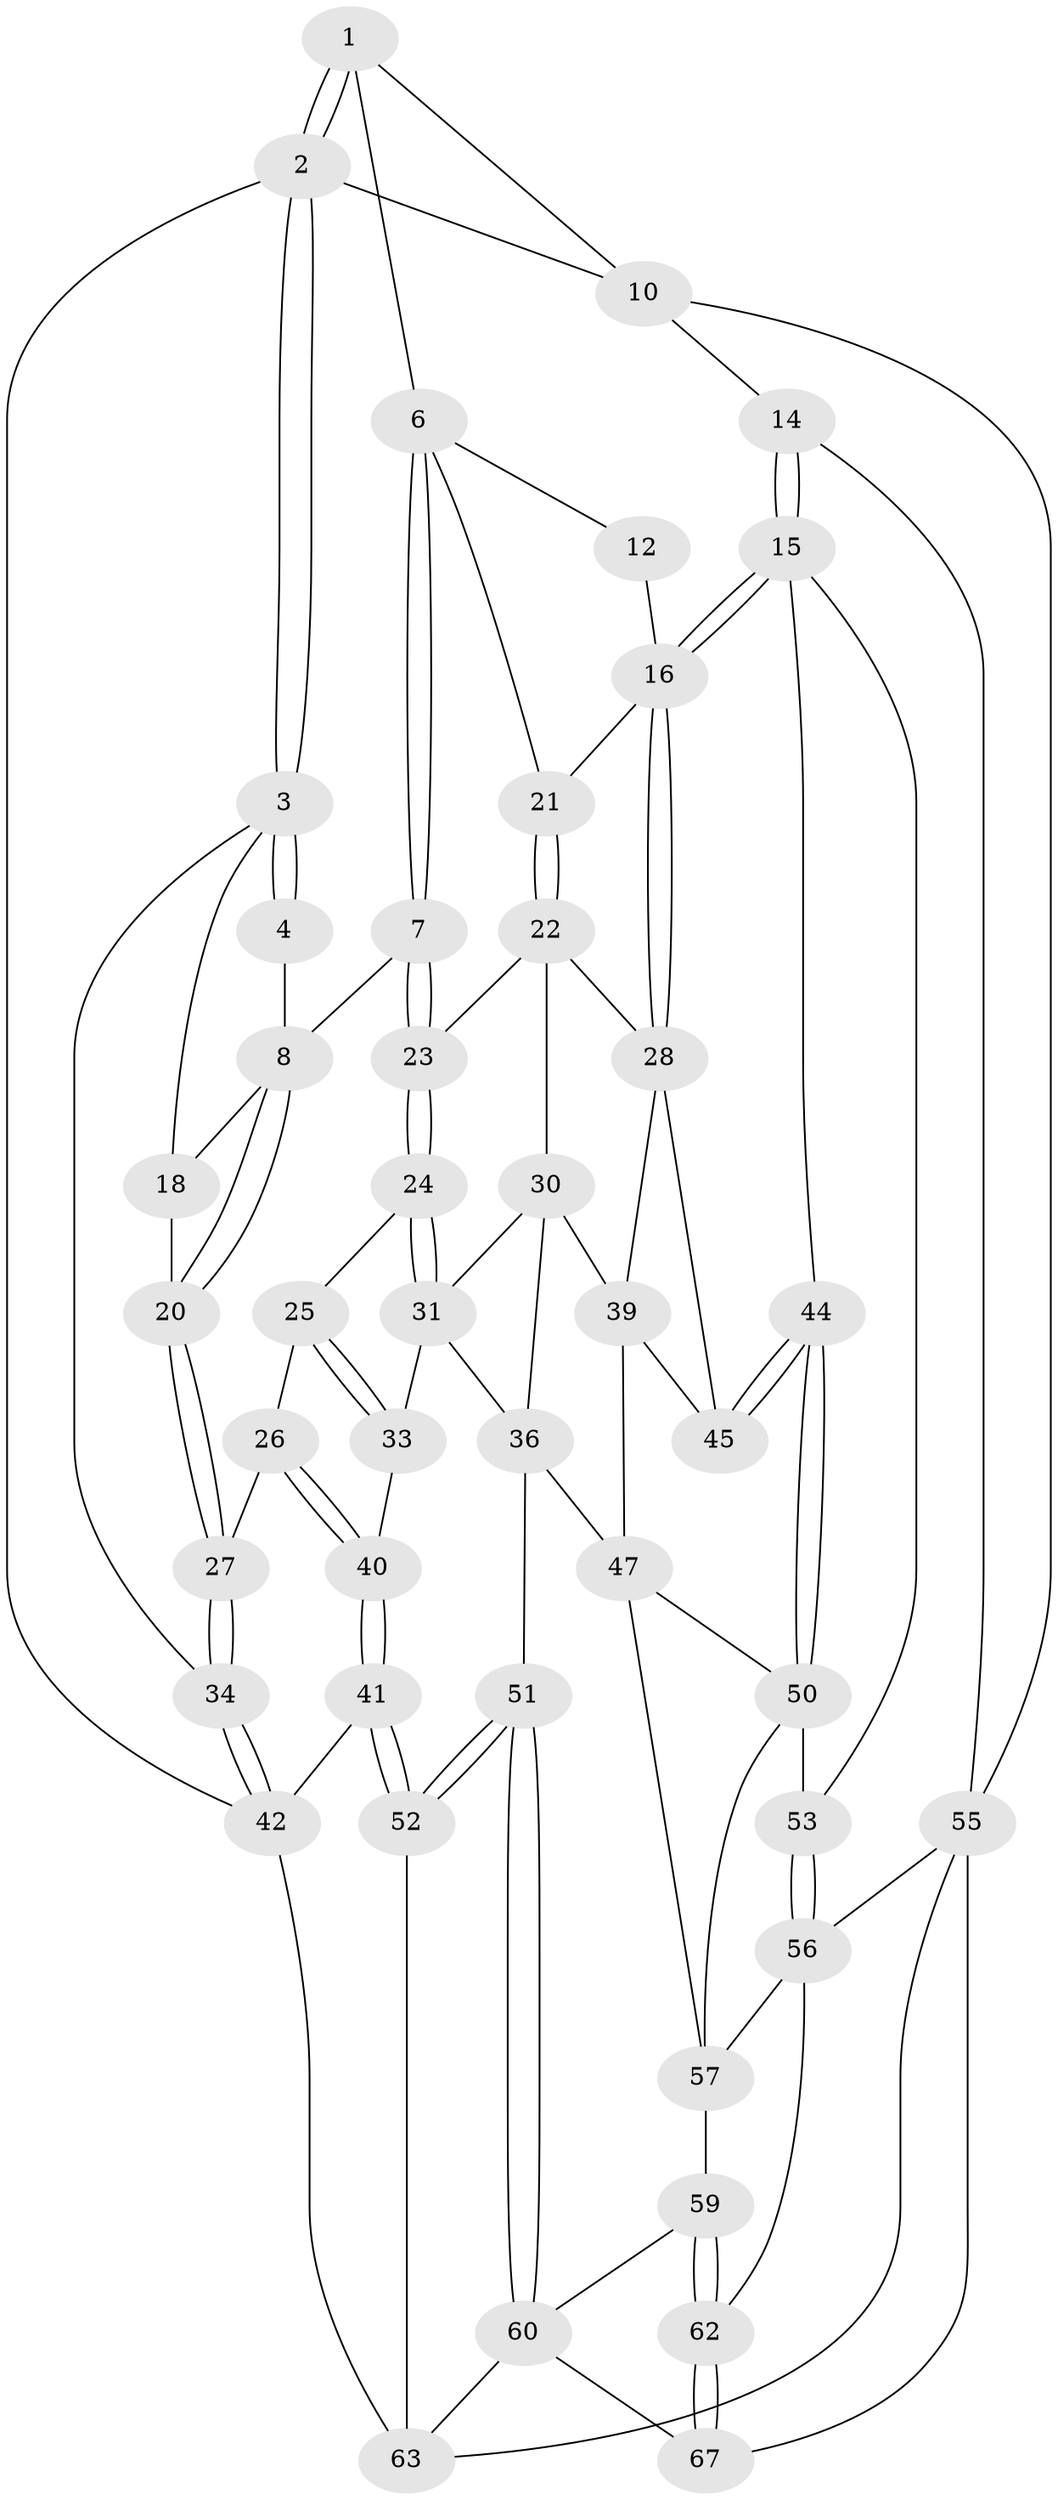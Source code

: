 // Generated by graph-tools (version 1.1) at 2025/24/03/03/25 07:24:31]
// undirected, 46 vertices, 105 edges
graph export_dot {
graph [start="1"]
  node [color=gray90,style=filled];
  1 [pos="+0.21278574383441662+0",super="+5"];
  2 [pos="+0+0"];
  3 [pos="+0+0.12144133169039913",super="+19"];
  4 [pos="+0.1201271869072976+0.0389855750763717"];
  6 [pos="+0.4559631734423758+0.04168388907800633",super="+11"];
  7 [pos="+0.45361000403390606+0.0478141835945879"];
  8 [pos="+0.27623045858707584+0.16046846337580925",super="+9"];
  10 [pos="+0.8955162773788233+0",super="+13"];
  12 [pos="+0.863260260710232+0.06652990004594897"];
  14 [pos="+1+0.39113990038708685"];
  15 [pos="+1+0.391031732859201",super="+43"];
  16 [pos="+1+0.3751521704681057",super="+17"];
  18 [pos="+0.10396420735062603+0.14873489472484472"];
  20 [pos="+0.19404068999182708+0.35859288894717545"];
  21 [pos="+0.7325401388941982+0.21754820894176574"];
  22 [pos="+0.720580936114356+0.3228292782396073",super="+29"];
  23 [pos="+0.4922618658162927+0.2574468787335297"];
  24 [pos="+0.4796987410768668+0.31934826293271557"];
  25 [pos="+0.4143170809897951+0.36990307645369935"];
  26 [pos="+0.19536833914644974+0.3725314506234417"];
  27 [pos="+0.18955844183780718+0.37016560897123185"];
  28 [pos="+0.7792245626981427+0.3936795693703405",super="+38"];
  30 [pos="+0.5513566242875724+0.4159295478473287",super="+35"];
  31 [pos="+0.5373370643305964+0.4073514005819923",super="+32"];
  33 [pos="+0.37295264381573373+0.5562911516240399"];
  34 [pos="+0+0.48149119333914014"];
  36 [pos="+0.5297932464217161+0.6626288095474292",super="+37"];
  39 [pos="+0.6548529815184748+0.49110520488917747",super="+46"];
  40 [pos="+0.3533198379231691+0.5579501916720863"];
  41 [pos="+0.155190884106306+0.6941691412647948"];
  42 [pos="+0+0.5001567327702257",super="+49"];
  44 [pos="+0.7862590293102372+0.5891912598301847"];
  45 [pos="+0.7631440133017575+0.5663369667060639"];
  47 [pos="+0.6370082201746425+0.6557361072203458",super="+48"];
  50 [pos="+0.7616818758919548+0.6769436968491717",super="+54"];
  51 [pos="+0.3341663162527979+0.8497270440375366"];
  52 [pos="+0.1704522776524183+0.7277615281663459"];
  53 [pos="+0.8645700778574186+0.7632843148393379"];
  55 [pos="+1+0.7705064829657937",super="+66"];
  56 [pos="+0.8668890026772977+0.7739092381729055",super="+61"];
  57 [pos="+0.6756704163000841+0.7781855506377617",super="+58"];
  59 [pos="+0.5739277545868178+0.8399887313819119"];
  60 [pos="+0.366236926559799+0.9571706707627531",super="+64"];
  62 [pos="+0.8128981337838271+1"];
  63 [pos="+0.07577437873950695+0.9063770265360814",super="+65"];
  67 [pos="+0.8255867282773196+1"];
  1 -- 2;
  1 -- 2;
  1 -- 10;
  1 -- 6;
  2 -- 3;
  2 -- 3;
  2 -- 42;
  2 -- 10;
  3 -- 4;
  3 -- 4;
  3 -- 18;
  3 -- 34;
  4 -- 8;
  6 -- 7;
  6 -- 7;
  6 -- 12;
  6 -- 21;
  7 -- 8;
  7 -- 23;
  7 -- 23;
  8 -- 20;
  8 -- 20;
  8 -- 18;
  10 -- 14;
  10 -- 55;
  12 -- 16;
  14 -- 15;
  14 -- 15;
  14 -- 55;
  15 -- 16;
  15 -- 16;
  15 -- 44;
  15 -- 53;
  16 -- 28;
  16 -- 28;
  16 -- 21;
  18 -- 20;
  20 -- 27;
  20 -- 27;
  21 -- 22;
  21 -- 22;
  22 -- 23;
  22 -- 28;
  22 -- 30;
  23 -- 24;
  23 -- 24;
  24 -- 25;
  24 -- 31;
  24 -- 31;
  25 -- 26;
  25 -- 33;
  25 -- 33;
  26 -- 27;
  26 -- 40;
  26 -- 40;
  27 -- 34;
  27 -- 34;
  28 -- 45;
  28 -- 39;
  30 -- 31;
  30 -- 36;
  30 -- 39;
  31 -- 33;
  31 -- 36;
  33 -- 40;
  34 -- 42;
  34 -- 42;
  36 -- 47;
  36 -- 51;
  39 -- 47;
  39 -- 45;
  40 -- 41;
  40 -- 41;
  41 -- 42;
  41 -- 52;
  41 -- 52;
  42 -- 63 [weight=2];
  44 -- 45;
  44 -- 45;
  44 -- 50;
  44 -- 50;
  47 -- 50;
  47 -- 57;
  50 -- 57;
  50 -- 53;
  51 -- 52;
  51 -- 52;
  51 -- 60;
  51 -- 60;
  52 -- 63;
  53 -- 56;
  53 -- 56;
  55 -- 56;
  55 -- 67;
  55 -- 63;
  56 -- 57;
  56 -- 62;
  57 -- 59;
  59 -- 60;
  59 -- 62;
  59 -- 62;
  60 -- 67;
  60 -- 63;
  62 -- 67;
  62 -- 67;
}

